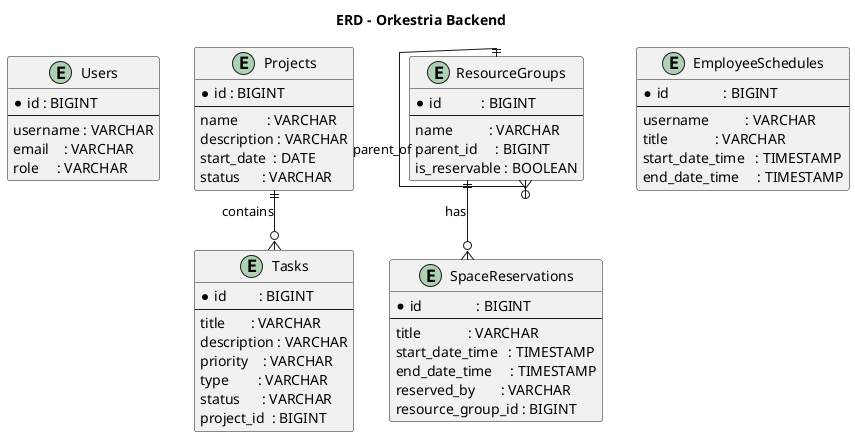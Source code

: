 @startuml ERD

skinparam backgroundColor white
skinparam linetype ortho
skinparam packageStyle rectangle

title ERD - Orkestria Backend

entity "Users" as Users {
    * id : BIGINT
    --
    username : VARCHAR
    email    : VARCHAR
    role     : VARCHAR
}

entity "Projects" as Projects {
    * id : BIGINT
    --
    name        : VARCHAR
    description : VARCHAR
    start_date  : DATE
    status      : VARCHAR
}

entity "Tasks" as Tasks {
    * id         : BIGINT
    --
    title       : VARCHAR
    description : VARCHAR
    priority    : VARCHAR
    type        : VARCHAR
    status      : VARCHAR
    project_id  : BIGINT
}

entity "ResourceGroups" as ResourceGroups {
    * id           : BIGINT
    --
    name          : VARCHAR
    parent_id     : BIGINT
    is_reservable : BOOLEAN
}

entity "SpaceReservations" as SpaceReservations {
    * id               : BIGINT
    --
    title             : VARCHAR
    start_date_time   : TIMESTAMP
    end_date_time     : TIMESTAMP
    reserved_by       : VARCHAR
    resource_group_id : BIGINT
}

entity "EmployeeSchedules" as EmployeeSchedules {
    * id               : BIGINT
    --
    username          : VARCHAR
    title             : VARCHAR
    start_date_time   : TIMESTAMP
    end_date_time     : TIMESTAMP
}

' Relationships
Projects ||--o{ Tasks             : contains
ResourceGroups ||--o{ SpaceReservations : has
ResourceGroups ||--o{ ResourceGroups : parent_of
' EmployeeSchedules no FK

@enduml
